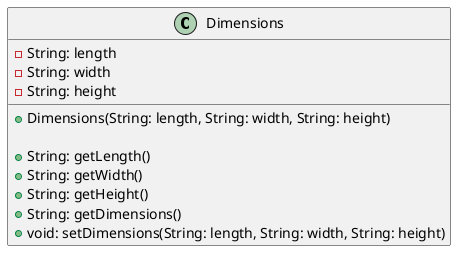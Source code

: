 @startuml
class Dimensions {
    -String: length
    -String: width
    -String: height

    +Dimensions(String: length, String: width, String: height)

    +String: getLength()
    +String: getWidth()
    +String: getHeight()
    +String: getDimensions()
    +void: setDimensions(String: length, String: width, String: height)
}
@enduml